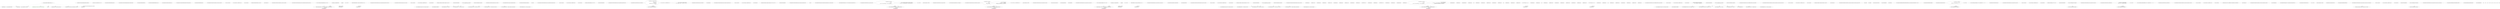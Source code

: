 digraph  {
d3 [cluster="CommandLine.Tests.Unit.Attributes.HelpOptionAttributeFixture.MockOptions.GetUsage()", color=green, community=0, label="help.AddPreOptionsLine(''This software is under the terms of the XYZ License'')", prediction=0, span="62-62"];
d1 [cluster="CommandLine.Tests.Unit.Attributes.HelpOptionAttributeFixture.MockOptions.GetUsage()", label="var help = new HelpText(new HeadingInfo(''MyProgram'', ''1.0''))", span="60-60"];
d2 [cluster="CommandLine.Tests.Unit.Attributes.HelpOptionAttributeFixture.MockOptions.GetUsage()", label="help.Copyright = new CopyrightInfo(''Authors, Inc.'', 2007)", span="61-61"];
d4 [cluster="CommandLine.Tests.Unit.Attributes.HelpOptionAttributeFixture.MockOptions.GetUsage()", label="help.AddPreOptionsLine(''(http://license-text.org/show.cgi?xyz).'')", span="63-63"];
d14 [cluster="CommandLine.Text.HelpText.AddPreOptionsLine(string)", label="Entry CommandLine.Text.HelpText.AddPreOptionsLine(string)", span="378-378"];
d0 [cluster="CommandLine.Tests.Unit.Attributes.HelpOptionAttributeFixture.MockOptions.GetUsage()", label="Entry CommandLine.Tests.Unit.Attributes.HelpOptionAttributeFixture.MockOptions.GetUsage()", span="58-58"];
d11 [cluster="CommandLine.Text.HelpText.HelpText(string)", label="Entry CommandLine.Text.HelpText.HelpText(string)", span="84-84"];
d12 [cluster="CommandLine.Text.HeadingInfo.HeadingInfo(string, string)", label="Entry CommandLine.Text.HeadingInfo.HeadingInfo(string, string)", span="60-60"];
d5 [cluster="CommandLine.Tests.Unit.Attributes.HelpOptionAttributeFixture.MockOptions.GetUsage()", label="help.AddPreOptionsLine(''Usage: myprog --input equations-file.xml -o result-file.xml'')", span="64-64"];
d6 [cluster="CommandLine.Tests.Unit.Attributes.HelpOptionAttributeFixture.MockOptions.GetUsage()", label="help.AddPreOptionsLine(''       myprog -i equations-file.xml --paralell'')", span="65-65"];
d7 [cluster="CommandLine.Tests.Unit.Attributes.HelpOptionAttributeFixture.MockOptions.GetUsage()", label="help.AddPreOptionsLine(''       myprog -i equations-file.xml -vo result-file.xml'')", span="66-66"];
d8 [cluster="CommandLine.Tests.Unit.Attributes.HelpOptionAttributeFixture.MockOptions.GetUsage()", label="help.AddOptions(this)", span="67-67"];
d9 [cluster="CommandLine.Tests.Unit.Attributes.HelpOptionAttributeFixture.MockOptions.GetUsage()", label="return help;", span="68-68"];
d13 [cluster="CommandLine.Text.CopyrightInfo.CopyrightInfo(string, int)", label="Entry CommandLine.Text.CopyrightInfo.CopyrightInfo(string, int)", span="56-56"];
d10 [cluster="CommandLine.Tests.Unit.Attributes.HelpOptionAttributeFixture.MockOptions.GetUsage()", label="Exit CommandLine.Tests.Unit.Attributes.HelpOptionAttributeFixture.MockOptions.GetUsage()", span="58-58"];
d63 [label="CommandLine.Tests.Unit.Attributes.HelpOptionAttributeFixture.MockOptions", span=""];
d15 [cluster="CommandLine.Text.HelpText.AddOptions(object)", label="Entry CommandLine.Text.HelpText.AddOptions(object)", span="398-398"];
m1_0 [cluster="CommandLine.Tests.Unit.ParserTests.When_HelpWriter_is_set_help_screen_is_generated()", file="ReflectionHelper.cs", label="Entry CommandLine.Tests.Unit.ParserTests.When_HelpWriter_is_set_help_screen_is_generated()", span="15-15"];
m1_1 [cluster="CommandLine.Tests.Unit.ParserTests.When_HelpWriter_is_set_help_screen_is_generated()", file="ReflectionHelper.cs", label="var writer = new StringWriter()", span="18-18"];
m1_2 [cluster="CommandLine.Tests.Unit.ParserTests.When_HelpWriter_is_set_help_screen_is_generated()", file="ReflectionHelper.cs", label="var sut = new Parser(with => with.HelpWriter = writer)", span="19-19"];
m1_4 [cluster="CommandLine.Tests.Unit.ParserTests.When_HelpWriter_is_set_help_screen_is_generated()", file="ReflectionHelper.cs", label="var text = writer.ToString()", span="25-25"];
m1_3 [cluster="CommandLine.Tests.Unit.ParserTests.When_HelpWriter_is_set_help_screen_is_generated()", file="ReflectionHelper.cs", label="sut.ParseArguments<FakeOptionWithRequired>(new string[] { })", span="22-22"];
m1_5 [cluster="CommandLine.Tests.Unit.ParserTests.When_HelpWriter_is_set_help_screen_is_generated()", file="ReflectionHelper.cs", label="Assert.True(text.Length > 0)", span="26-26"];
m1_6 [cluster="CommandLine.Tests.Unit.ParserTests.When_HelpWriter_is_set_help_screen_is_generated()", file="ReflectionHelper.cs", label="Exit CommandLine.Tests.Unit.ParserTests.When_HelpWriter_is_set_help_screen_is_generated()", span="15-15"];
m1_100 [cluster="CommandLine.Tests.Unit.ParserTests.Explicit_help_request_with_immutable_instance_generates_help_requested_error()", file="ReflectionHelper.cs", label="Entry CommandLine.Tests.Unit.ParserTests.Explicit_help_request_with_immutable_instance_generates_help_requested_error()", span="184-184"];
m1_101 [cluster="CommandLine.Tests.Unit.ParserTests.Explicit_help_request_with_immutable_instance_generates_help_requested_error()", file="ReflectionHelper.cs", label="var expectedError = new HelpRequestedError()", span="187-187"];
m1_102 [cluster="CommandLine.Tests.Unit.ParserTests.Explicit_help_request_with_immutable_instance_generates_help_requested_error()", file="ReflectionHelper.cs", label="var sut = new Parser()", span="188-188"];
m1_105 [cluster="CommandLine.Tests.Unit.ParserTests.Explicit_help_request_with_immutable_instance_generates_help_requested_error()", file="ReflectionHelper.cs", label="((NotParsed<FakeImmutableOptions>)result).Errors.Should().ContainSingle(e => e.Equals(expectedError))", span="195-195"];
m1_103 [cluster="CommandLine.Tests.Unit.ParserTests.Explicit_help_request_with_immutable_instance_generates_help_requested_error()", file="ReflectionHelper.cs", label="var result = sut.ParseArguments<FakeImmutableOptions>(new[] { ''--help'' })", span="191-191"];
m1_104 [cluster="CommandLine.Tests.Unit.ParserTests.Explicit_help_request_with_immutable_instance_generates_help_requested_error()", file="ReflectionHelper.cs", label="((NotParsed<FakeImmutableOptions>)result).Errors.Should().HaveCount(x => x == 1)", span="194-194"];
m1_106 [cluster="CommandLine.Tests.Unit.ParserTests.Explicit_help_request_with_immutable_instance_generates_help_requested_error()", file="ReflectionHelper.cs", label="Exit CommandLine.Tests.Unit.ParserTests.Explicit_help_request_with_immutable_instance_generates_help_requested_error()", span="184-184"];
m1_162 [cluster="CommandLine.Tests.Unit.ParserTests.Implicit_help_screen_in_verb_scenario()", file="ReflectionHelper.cs", label="Entry CommandLine.Tests.Unit.ParserTests.Implicit_help_screen_in_verb_scenario()", span="251-251"];
m1_163 [cluster="CommandLine.Tests.Unit.ParserTests.Implicit_help_screen_in_verb_scenario()", file="ReflectionHelper.cs", label="var help = new StringWriter()", span="254-254"];
m1_164 [cluster="CommandLine.Tests.Unit.ParserTests.Implicit_help_screen_in_verb_scenario()", file="ReflectionHelper.cs", label="var sut = new Parser(config => config.HelpWriter = help)", span="255-255"];
m1_166 [cluster="CommandLine.Tests.Unit.ParserTests.Implicit_help_screen_in_verb_scenario()", file="ReflectionHelper.cs", label="var result = help.ToString()", span="259-259"];
m1_165 [cluster="CommandLine.Tests.Unit.ParserTests.Implicit_help_screen_in_verb_scenario()", file="ReflectionHelper.cs", label="sut.ParseArguments<AddOptions, CommitOptions, CloneOptions>(new string [] { })", span="258-258"];
m1_167 [cluster="CommandLine.Tests.Unit.ParserTests.Implicit_help_screen_in_verb_scenario()", file="ReflectionHelper.cs", label="result.Length.Should().BeGreaterThan(0)", span="262-262"];
m1_168 [cluster="CommandLine.Tests.Unit.ParserTests.Implicit_help_screen_in_verb_scenario()", file="ReflectionHelper.cs", label="var lines = result.ToNotEmptyLines().TrimStringArray()", span="263-263"];
m1_169 [cluster="CommandLine.Tests.Unit.ParserTests.Implicit_help_screen_in_verb_scenario()", file="ReflectionHelper.cs", label="lines[0].Should().StartWithEquivalent(''CommandLine'')", span="264-264"];
m1_170 [cluster="CommandLine.Tests.Unit.ParserTests.Implicit_help_screen_in_verb_scenario()", file="ReflectionHelper.cs", label="lines[1].ShouldBeEquivalentTo(''Copyright (c) 2005 - 2015 Giacomo Stelluti Scala'')", span="265-265"];
m1_171 [cluster="CommandLine.Tests.Unit.ParserTests.Implicit_help_screen_in_verb_scenario()", file="ReflectionHelper.cs", label="lines[2].ShouldBeEquivalentTo(''ERROR(S):'')", span="266-266"];
m1_172 [cluster="CommandLine.Tests.Unit.ParserTests.Implicit_help_screen_in_verb_scenario()", file="ReflectionHelper.cs", label="lines[3].ShouldBeEquivalentTo(''No verb selected.'')", span="267-267"];
m1_173 [cluster="CommandLine.Tests.Unit.ParserTests.Implicit_help_screen_in_verb_scenario()", file="ReflectionHelper.cs", label="lines[4].ShouldBeEquivalentTo(''add        Add file contents to the index.'')", span="268-268"];
m1_174 [cluster="CommandLine.Tests.Unit.ParserTests.Implicit_help_screen_in_verb_scenario()", file="ReflectionHelper.cs", label="lines[5].ShouldBeEquivalentTo(''commit     Record changes to the repository.'')", span="269-269"];
m1_175 [cluster="CommandLine.Tests.Unit.ParserTests.Implicit_help_screen_in_verb_scenario()", file="ReflectionHelper.cs", label="lines[6].ShouldBeEquivalentTo(''clone      Clone a repository into a new directory.'')", span="270-270"];
m1_176 [cluster="CommandLine.Tests.Unit.ParserTests.Implicit_help_screen_in_verb_scenario()", file="ReflectionHelper.cs", label="lines[7].ShouldBeEquivalentTo(''help       Display more information on a specific command.'')", span="271-271"];
m1_177 [cluster="CommandLine.Tests.Unit.ParserTests.Implicit_help_screen_in_verb_scenario()", file="ReflectionHelper.cs", label="lines[8].ShouldBeEquivalentTo(''version    Display version information.'')", span="272-272"];
m1_178 [cluster="CommandLine.Tests.Unit.ParserTests.Implicit_help_screen_in_verb_scenario()", file="ReflectionHelper.cs", label="Exit CommandLine.Tests.Unit.ParserTests.Implicit_help_screen_in_verb_scenario()", span="251-251"];
m1_8 [cluster="CommandLine.Parser.Parser(System.Action<CommandLine.ParserSettings>)", file="ReflectionHelper.cs", label="Entry CommandLine.Parser.Parser(System.Action<CommandLine.ParserSettings>)", span="37-37"];
m1_79 [cluster="CommandLine.Tests.Fakes.CloneOptions.CloneOptions()", file="ReflectionHelper.cs", label="Entry CommandLine.Tests.Fakes.CloneOptions.CloneOptions()", span="33-33"];
m1_11 [cluster="Unk.True", file="ReflectionHelper.cs", label="Entry Unk.True", span=""];
m1_118 [cluster="CommandLine.Tests.Unit.ParserTests.Explicit_help_request_with_immutable_instance_generates_help_screen()", file="ReflectionHelper.cs", label="Entry CommandLine.Tests.Unit.ParserTests.Explicit_help_request_with_immutable_instance_generates_help_screen()", span="200-200"];
m1_119 [cluster="CommandLine.Tests.Unit.ParserTests.Explicit_help_request_with_immutable_instance_generates_help_screen()", file="ReflectionHelper.cs", label="var help = new StringWriter()", span="203-203"];
m1_120 [cluster="CommandLine.Tests.Unit.ParserTests.Explicit_help_request_with_immutable_instance_generates_help_screen()", file="ReflectionHelper.cs", label="var sut = new Parser(config => config.HelpWriter = help)", span="204-204"];
m1_122 [cluster="CommandLine.Tests.Unit.ParserTests.Explicit_help_request_with_immutable_instance_generates_help_screen()", file="ReflectionHelper.cs", label="var result = help.ToString()", span="208-208"];
m1_121 [cluster="CommandLine.Tests.Unit.ParserTests.Explicit_help_request_with_immutable_instance_generates_help_screen()", file="ReflectionHelper.cs", label="sut.ParseArguments<FakeImmutableOptions>(new[] { ''--help'' })", span="207-207"];
m1_123 [cluster="CommandLine.Tests.Unit.ParserTests.Explicit_help_request_with_immutable_instance_generates_help_screen()", file="ReflectionHelper.cs", label="result.Length.Should().BeGreaterThan(0)", span="211-211"];
m1_124 [cluster="CommandLine.Tests.Unit.ParserTests.Explicit_help_request_with_immutable_instance_generates_help_screen()", file="ReflectionHelper.cs", label="Exit CommandLine.Tests.Unit.ParserTests.Explicit_help_request_with_immutable_instance_generates_help_screen()", span="200-200"];
m1_46 [cluster="CommandLine.Tests.Unit.ParserTests.Parse_options_with_double_dash()", file="ReflectionHelper.cs", label="Entry CommandLine.Tests.Unit.ParserTests.Parse_options_with_double_dash()", span="81-81"];
m1_47 [cluster="CommandLine.Tests.Unit.ParserTests.Parse_options_with_double_dash()", file="ReflectionHelper.cs", label="var expectedOptions = new FakeOptionsWithValues\r\n                {\r\n                    StringValue = ''astring'',\r\n                    LongValue = 20L,\r\n                    StringSequence = new[] { ''--aaa'', ''-b'', ''--ccc'' },\r\n                    IntValue = 30\r\n                }", span="84-90"];
m1_48 [cluster="CommandLine.Tests.Unit.ParserTests.Parse_options_with_double_dash()", file="ReflectionHelper.cs", label="var sut = new Parser(with => with.EnableDashDash = true)", span="91-91"];
m1_50 [cluster="CommandLine.Tests.Unit.ParserTests.Parse_options_with_double_dash()", file="ReflectionHelper.cs", label="result.Value.ShouldBeEquivalentTo(expectedOptions)", span="98-98"];
m1_49 [cluster="CommandLine.Tests.Unit.ParserTests.Parse_options_with_double_dash()", file="ReflectionHelper.cs", label="var result = sut.ParseArguments<FakeOptionsWithValues>(\r\n                new[] { ''--stringvalue'', ''astring'', ''--'', ''20'', ''--aaa'', ''-b'', ''--ccc'', ''30'' })", span="94-95"];
m1_51 [cluster="CommandLine.Tests.Unit.ParserTests.Parse_options_with_double_dash()", file="ReflectionHelper.cs", label="Exit CommandLine.Tests.Unit.ParserTests.Parse_options_with_double_dash()", span="81-81"];
m1_110 [cluster="Unk.ContainSingle", file="ReflectionHelper.cs", label="Entry Unk.ContainSingle", span=""];
m1_237 [cluster="CommandLine.Tests.Unit.ParserTests.Explicit_help_request_with_specific_verb_generates_help_screen()", file="ReflectionHelper.cs", label="Entry CommandLine.Tests.Unit.ParserTests.Explicit_help_request_with_specific_verb_generates_help_screen()", span="350-350"];
m1_238 [cluster="CommandLine.Tests.Unit.ParserTests.Explicit_help_request_with_specific_verb_generates_help_screen()", file="ReflectionHelper.cs", label="var help = new StringWriter()", span="353-353"];
m1_239 [cluster="CommandLine.Tests.Unit.ParserTests.Explicit_help_request_with_specific_verb_generates_help_screen()", file="ReflectionHelper.cs", label="var sut = new Parser(config => config.HelpWriter = help)", span="354-354"];
m1_241 [cluster="CommandLine.Tests.Unit.ParserTests.Explicit_help_request_with_specific_verb_generates_help_screen()", file="ReflectionHelper.cs", label="var result = help.ToString()", span="358-358"];
m1_240 [cluster="CommandLine.Tests.Unit.ParserTests.Explicit_help_request_with_specific_verb_generates_help_screen()", file="ReflectionHelper.cs", label="sut.ParseArguments<AddOptions, CommitOptions, CloneOptions>(new[] { ''commit'', ''--help'' })", span="357-357"];
m1_242 [cluster="CommandLine.Tests.Unit.ParserTests.Explicit_help_request_with_specific_verb_generates_help_screen()", file="ReflectionHelper.cs", label="result.Length.Should().BeGreaterThan(0)", span="361-361"];
m1_243 [cluster="CommandLine.Tests.Unit.ParserTests.Explicit_help_request_with_specific_verb_generates_help_screen()", file="ReflectionHelper.cs", label="Exit CommandLine.Tests.Unit.ParserTests.Explicit_help_request_with_specific_verb_generates_help_screen()", span="350-350"];
m1_64 [cluster="Unk.>", file="ReflectionHelper.cs", label="Entry Unk.>", span=""];
m1_22 [cluster="CommandLine.Parser.ParseArguments(System.Collections.Generic.IEnumerable<string>, params System.Type[])", file="ReflectionHelper.cs", label="Entry CommandLine.Parser.ParseArguments(System.Collections.Generic.IEnumerable<string>, params System.Type[])", span="142-142"];
m1_33 [cluster="CommandLine.Parser.ParseArguments<T1, T2, T3>(System.Collections.Generic.IEnumerable<string>)", file="ReflectionHelper.cs", label="Entry CommandLine.Parser.ParseArguments<T1, T2, T3>(System.Collections.Generic.IEnumerable<string>)", span="46-46"];
m1_83 [cluster="CommandLine.Tests.Unit.ParserTests.Parse_verbs_using_generic_overload()", file="ReflectionHelper.cs", label="Entry CommandLine.Tests.Unit.ParserTests.Parse_verbs_using_generic_overload()", span="147-147"];
m1_84 [cluster="CommandLine.Tests.Unit.ParserTests.Parse_verbs_using_generic_overload()", file="ReflectionHelper.cs", label="var expectedOptions = new CloneOptions\r\n            {\r\n                Quiet = true,\r\n                Urls = new[] { ''http://gsscoder.github.com/'', ''http://yes-to-nooo.github.com/'' }\r\n            }", span="150-154"];
m1_85 [cluster="CommandLine.Tests.Unit.ParserTests.Parse_verbs_using_generic_overload()", file="ReflectionHelper.cs", label="var sut = new Parser()", span="155-155"];
m1_88 [cluster="CommandLine.Tests.Unit.ParserTests.Parse_verbs_using_generic_overload()", file="ReflectionHelper.cs", label="result.Value.ShouldBeEquivalentTo(expectedOptions, o => o.RespectingRuntimeTypes())", span="163-163"];
m1_86 [cluster="CommandLine.Tests.Unit.ParserTests.Parse_verbs_using_generic_overload()", file="ReflectionHelper.cs", label="var result = sut.ParseArguments<AddOptions, CommitOptions, CloneOptions>(\r\n                new[] { ''clone'', ''-q'', ''http://gsscoder.github.com/'', ''http://yes-to-nooo.github.com/'' })", span="158-159"];
m1_87 [cluster="CommandLine.Tests.Unit.ParserTests.Parse_verbs_using_generic_overload()", file="ReflectionHelper.cs", label="Assert.IsType<CloneOptions>(result.Value)", span="162-162"];
m1_89 [cluster="CommandLine.Tests.Unit.ParserTests.Parse_verbs_using_generic_overload()", file="ReflectionHelper.cs", label="Exit CommandLine.Tests.Unit.ParserTests.Parse_verbs_using_generic_overload()", span="147-147"];
m1_154 [cluster="System.Collections.Generic.IEnumerable<string>.TrimStringArray()", file="ReflectionHelper.cs", label="Entry System.Collections.Generic.IEnumerable<string>.TrimStringArray()", span="15-15"];
m1_56 [cluster="CommandLine.Tests.Unit.ParserTests.Parse_options_with_double_dash_in_verbs_scenario()", file="ReflectionHelper.cs", label="Entry CommandLine.Tests.Unit.ParserTests.Parse_options_with_double_dash_in_verbs_scenario()", span="103-103"];
m1_57 [cluster="CommandLine.Tests.Unit.ParserTests.Parse_options_with_double_dash_in_verbs_scenario()", file="ReflectionHelper.cs", label="var expectedOptions = new AddOptions\r\n                {\r\n                    Patch = true,\r\n                    FileName = ''--strange-fn''\r\n                }", span="106-110"];
m1_58 [cluster="CommandLine.Tests.Unit.ParserTests.Parse_options_with_double_dash_in_verbs_scenario()", file="ReflectionHelper.cs", label="var sut = new Parser(with => with.EnableDashDash = true)", span="111-111"];
m1_61 [cluster="CommandLine.Tests.Unit.ParserTests.Parse_options_with_double_dash_in_verbs_scenario()", file="ReflectionHelper.cs", label="result.Value.ShouldBeEquivalentTo(expectedOptions, o => o.RespectingRuntimeTypes())", span="120-120"];
m1_59 [cluster="CommandLine.Tests.Unit.ParserTests.Parse_options_with_double_dash_in_verbs_scenario()", file="ReflectionHelper.cs", label="var result = sut.ParseArguments(\r\n                new[] { ''add'', ''-p'', ''--'', ''--strange-fn'' },\r\n                typeof(AddOptions), typeof(CommitOptions), typeof(CloneOptions))", span="114-116"];
m1_60 [cluster="CommandLine.Tests.Unit.ParserTests.Parse_options_with_double_dash_in_verbs_scenario()", file="ReflectionHelper.cs", label="Assert.IsType<AddOptions>(result.Value)", span="119-119"];
m1_62 [cluster="CommandLine.Tests.Unit.ParserTests.Parse_options_with_double_dash_in_verbs_scenario()", file="ReflectionHelper.cs", label="Exit CommandLine.Tests.Unit.ParserTests.Parse_options_with_double_dash_in_verbs_scenario()", span="103-103"];
m1_7 [cluster="System.IO.StringWriter.StringWriter()", file="ReflectionHelper.cs", label="Entry System.IO.StringWriter.StringWriter()", span="0-0"];
m1_71 [cluster="Unk.RespectingRuntimeTypes", file="ReflectionHelper.cs", label="Entry Unk.RespectingRuntimeTypes", span=""];
m1_125 [cluster="Unk.BeGreaterThan", file="ReflectionHelper.cs", label="Entry Unk.BeGreaterThan", span=""];
m1_129 [cluster="CommandLine.Tests.Unit.ParserTests.Explicit_version_request_generates_version_requested_error()", file="ReflectionHelper.cs", label="Entry CommandLine.Tests.Unit.ParserTests.Explicit_version_request_generates_version_requested_error()", span="216-216"];
m1_130 [cluster="CommandLine.Tests.Unit.ParserTests.Explicit_version_request_generates_version_requested_error()", file="ReflectionHelper.cs", label="var expectedError = new VersionRequestedError()", span="219-219"];
m1_131 [cluster="CommandLine.Tests.Unit.ParserTests.Explicit_version_request_generates_version_requested_error()", file="ReflectionHelper.cs", label="var sut = new Parser()", span="220-220"];
m1_134 [cluster="CommandLine.Tests.Unit.ParserTests.Explicit_version_request_generates_version_requested_error()", file="ReflectionHelper.cs", label="((NotParsed<FakeOptions>)result).Errors.Should().ContainSingle(e => e.Equals(expectedError))", span="227-227"];
m1_132 [cluster="CommandLine.Tests.Unit.ParserTests.Explicit_version_request_generates_version_requested_error()", file="ReflectionHelper.cs", label="var result = sut.ParseArguments<FakeOptions>(new[] { ''--version'' })", span="223-223"];
m1_133 [cluster="CommandLine.Tests.Unit.ParserTests.Explicit_version_request_generates_version_requested_error()", file="ReflectionHelper.cs", label="((NotParsed<FakeOptions>)result).Errors.Should().HaveCount(x => x == 1)", span="226-226"];
m1_135 [cluster="CommandLine.Tests.Unit.ParserTests.Explicit_version_request_generates_version_requested_error()", file="ReflectionHelper.cs", label="Exit CommandLine.Tests.Unit.ParserTests.Explicit_version_request_generates_version_requested_error()", span="216-216"];
m1_136 [cluster="CommandLine.VersionRequestedError.VersionRequestedError()", file="ReflectionHelper.cs", label="Entry CommandLine.VersionRequestedError.VersionRequestedError()", span="432-432"];
m1_44 [cluster="CommandLine.Parser.Parser()", file="ReflectionHelper.cs", label="Entry CommandLine.Parser.Parser()", span="26-26"];
m1_182 [cluster="CommandLine.Tests.Unit.ParserTests.Double_dash_help_dispalys_verbs_index_in_verbs_scenario()", file="ReflectionHelper.cs", label="Entry CommandLine.Tests.Unit.ParserTests.Double_dash_help_dispalys_verbs_index_in_verbs_scenario()", span="277-277"];
m1_183 [cluster="CommandLine.Tests.Unit.ParserTests.Double_dash_help_dispalys_verbs_index_in_verbs_scenario()", file="ReflectionHelper.cs", label="var help = new StringWriter()", span="280-280"];
m1_184 [cluster="CommandLine.Tests.Unit.ParserTests.Double_dash_help_dispalys_verbs_index_in_verbs_scenario()", file="ReflectionHelper.cs", label="var sut = new Parser(config => config.HelpWriter = help)", span="281-281"];
m1_186 [cluster="CommandLine.Tests.Unit.ParserTests.Double_dash_help_dispalys_verbs_index_in_verbs_scenario()", file="ReflectionHelper.cs", label="var result = help.ToString()", span="285-285"];
m1_185 [cluster="CommandLine.Tests.Unit.ParserTests.Double_dash_help_dispalys_verbs_index_in_verbs_scenario()", file="ReflectionHelper.cs", label="sut.ParseArguments<AddOptions, CommitOptions, CloneOptions>(new [] { ''--help'' })", span="284-284"];
m1_187 [cluster="CommandLine.Tests.Unit.ParserTests.Double_dash_help_dispalys_verbs_index_in_verbs_scenario()", file="ReflectionHelper.cs", label="result.Length.Should().BeGreaterThan(0)", span="288-288"];
m1_188 [cluster="CommandLine.Tests.Unit.ParserTests.Double_dash_help_dispalys_verbs_index_in_verbs_scenario()", file="ReflectionHelper.cs", label="var lines = result.ToNotEmptyLines().TrimStringArray()", span="289-289"];
m1_189 [cluster="CommandLine.Tests.Unit.ParserTests.Double_dash_help_dispalys_verbs_index_in_verbs_scenario()", file="ReflectionHelper.cs", label="lines[0].Should().StartWithEquivalent(''CommandLine'')", span="290-290"];
m1_190 [cluster="CommandLine.Tests.Unit.ParserTests.Double_dash_help_dispalys_verbs_index_in_verbs_scenario()", file="ReflectionHelper.cs", label="lines[1].ShouldBeEquivalentTo(''Copyright (c) 2005 - 2015 Giacomo Stelluti Scala'')", span="291-291"];
m1_191 [cluster="CommandLine.Tests.Unit.ParserTests.Double_dash_help_dispalys_verbs_index_in_verbs_scenario()", file="ReflectionHelper.cs", label="lines[2].ShouldBeEquivalentTo(''add        Add file contents to the index.'')", span="292-292"];
m1_192 [cluster="CommandLine.Tests.Unit.ParserTests.Double_dash_help_dispalys_verbs_index_in_verbs_scenario()", file="ReflectionHelper.cs", label="lines[3].ShouldBeEquivalentTo(''commit     Record changes to the repository.'')", span="293-293"];
m1_193 [cluster="CommandLine.Tests.Unit.ParserTests.Double_dash_help_dispalys_verbs_index_in_verbs_scenario()", file="ReflectionHelper.cs", label="lines[4].ShouldBeEquivalentTo(''clone      Clone a repository into a new directory.'')", span="294-294"];
m1_194 [cluster="CommandLine.Tests.Unit.ParserTests.Double_dash_help_dispalys_verbs_index_in_verbs_scenario()", file="ReflectionHelper.cs", label="lines[5].ShouldBeEquivalentTo(''help       Display more information on a specific command.'')", span="295-295"];
m1_195 [cluster="CommandLine.Tests.Unit.ParserTests.Double_dash_help_dispalys_verbs_index_in_verbs_scenario()", file="ReflectionHelper.cs", label="lines[6].ShouldBeEquivalentTo(''version    Display version information.'')", span="296-296"];
m1_196 [cluster="CommandLine.Tests.Unit.ParserTests.Double_dash_help_dispalys_verbs_index_in_verbs_scenario()", file="ReflectionHelper.cs", label="Exit CommandLine.Tests.Unit.ParserTests.Double_dash_help_dispalys_verbs_index_in_verbs_scenario()", span="277-277"];
m1_244 [cluster="lambda expression", file="ReflectionHelper.cs", label="Entry lambda expression", span="354-354"];
m1_13 [cluster="lambda expression", file="ReflectionHelper.cs", label="with.HelpWriter = writer", span="19-19"];
m1_12 [cluster="lambda expression", file="ReflectionHelper.cs", label="Entry lambda expression", span="19-19"];
m1_14 [cluster="lambda expression", file="ReflectionHelper.cs", label="Exit lambda expression", span="19-19"];
m1_24 [cluster="lambda expression", file="ReflectionHelper.cs", label="with.HelpWriter = writer", span="35-35"];
m1_23 [cluster="lambda expression", file="ReflectionHelper.cs", label="Entry lambda expression", span="35-35"];
m1_25 [cluster="lambda expression", file="ReflectionHelper.cs", label="Exit lambda expression", span="35-35"];
m1_35 [cluster="lambda expression", file="ReflectionHelper.cs", label="with.HelpWriter = writer", span="51-51"];
m1_34 [cluster="lambda expression", file="ReflectionHelper.cs", label="Entry lambda expression", span="51-51"];
m1_36 [cluster="lambda expression", file="ReflectionHelper.cs", label="Exit lambda expression", span="51-51"];
m1_54 [cluster="lambda expression", file="ReflectionHelper.cs", label="with.EnableDashDash = true", span="91-91"];
m1_53 [cluster="lambda expression", file="ReflectionHelper.cs", label="Entry lambda expression", span="91-91"];
m1_55 [cluster="lambda expression", file="ReflectionHelper.cs", label="Exit lambda expression", span="91-91"];
m1_66 [cluster="lambda expression", file="ReflectionHelper.cs", label="with.EnableDashDash = true", span="111-111"];
m1_68 [cluster="lambda expression", file="ReflectionHelper.cs", label="Entry lambda expression", span="120-120"];
m1_65 [cluster="lambda expression", file="ReflectionHelper.cs", label="Entry lambda expression", span="111-111"];
m1_67 [cluster="lambda expression", file="ReflectionHelper.cs", label="Exit lambda expression", span="111-111"];
m1_69 [cluster="lambda expression", file="ReflectionHelper.cs", label="o.RespectingRuntimeTypes()", span="120-120"];
m1_70 [cluster="lambda expression", file="ReflectionHelper.cs", label="Exit lambda expression", span="120-120"];
m1_80 [cluster="lambda expression", file="ReflectionHelper.cs", label="Entry lambda expression", span="142-142"];
m1_81 [cluster="lambda expression", file="ReflectionHelper.cs", label="o.RespectingRuntimeTypes()", span="142-142"];
m1_82 [cluster="lambda expression", file="ReflectionHelper.cs", label="Exit lambda expression", span="142-142"];
m1_90 [cluster="lambda expression", file="ReflectionHelper.cs", label="Entry lambda expression", span="163-163"];
m1_91 [cluster="lambda expression", file="ReflectionHelper.cs", label="o.RespectingRuntimeTypes()", span="163-163"];
m1_92 [cluster="lambda expression", file="ReflectionHelper.cs", label="Exit lambda expression", span="163-163"];
m1_115 [cluster="lambda expression", file="ReflectionHelper.cs", label="e.Equals(expectedError)", span="195-195"];
m1_111 [cluster="lambda expression", file="ReflectionHelper.cs", label="Entry lambda expression", span="194-194"];
m1_114 [cluster="lambda expression", file="ReflectionHelper.cs", label="Entry lambda expression", span="195-195"];
m1_112 [cluster="lambda expression", file="ReflectionHelper.cs", label="x == 1", span="194-194"];
m1_113 [cluster="lambda expression", file="ReflectionHelper.cs", label="Exit lambda expression", span="194-194"];
m1_116 [cluster="lambda expression", file="ReflectionHelper.cs", label="Exit lambda expression", span="195-195"];
m1_127 [cluster="lambda expression", file="ReflectionHelper.cs", label="config.HelpWriter = help", span="204-204"];
m1_126 [cluster="lambda expression", file="ReflectionHelper.cs", label="Entry lambda expression", span="204-204"];
m1_128 [cluster="lambda expression", file="ReflectionHelper.cs", label="Exit lambda expression", span="204-204"];
m1_141 [cluster="lambda expression", file="ReflectionHelper.cs", label="e.Equals(expectedError)", span="227-227"];
m1_137 [cluster="lambda expression", file="ReflectionHelper.cs", label="Entry lambda expression", span="226-226"];
m1_140 [cluster="lambda expression", file="ReflectionHelper.cs", label="Entry lambda expression", span="227-227"];
m1_138 [cluster="lambda expression", file="ReflectionHelper.cs", label="x == 1", span="226-226"];
m1_139 [cluster="lambda expression", file="ReflectionHelper.cs", label="Exit lambda expression", span="226-226"];
m1_142 [cluster="lambda expression", file="ReflectionHelper.cs", label="Exit lambda expression", span="227-227"];
m1_157 [cluster="lambda expression", file="ReflectionHelper.cs", label="config.HelpWriter = help", span="236-236"];
m1_159 [cluster="lambda expression", file="ReflectionHelper.cs", label="Entry lambda expression", span="245-245"];
m1_156 [cluster="lambda expression", file="ReflectionHelper.cs", label="Entry lambda expression", span="236-236"];
m1_158 [cluster="lambda expression", file="ReflectionHelper.cs", label="Exit lambda expression", span="236-236"];
m1_160 [cluster="lambda expression", file="ReflectionHelper.cs", label="x == 1", span="245-245"];
m1_161 [cluster="lambda expression", file="ReflectionHelper.cs", label="Exit lambda expression", span="245-245"];
m1_180 [cluster="lambda expression", file="ReflectionHelper.cs", label="config.HelpWriter = help", span="255-255"];
m1_179 [cluster="lambda expression", file="ReflectionHelper.cs", label="Entry lambda expression", span="255-255"];
m1_181 [cluster="lambda expression", file="ReflectionHelper.cs", label="Exit lambda expression", span="255-255"];
m1_198 [cluster="lambda expression", file="ReflectionHelper.cs", label="config.HelpWriter = help", span="281-281"];
m1_197 [cluster="lambda expression", file="ReflectionHelper.cs", label="Entry lambda expression", span="281-281"];
m1_199 [cluster="lambda expression", file="ReflectionHelper.cs", label="Exit lambda expression", span="281-281"];
m1_211 [cluster="lambda expression", file="ReflectionHelper.cs", label="config.HelpWriter = help", span="307-307"];
m1_213 [cluster="lambda expression", file="ReflectionHelper.cs", label="Entry lambda expression", span="316-316"];
m1_210 [cluster="lambda expression", file="ReflectionHelper.cs", label="Entry lambda expression", span="307-307"];
m1_212 [cluster="lambda expression", file="ReflectionHelper.cs", label="Exit lambda expression", span="307-307"];
m1_214 [cluster="lambda expression", file="ReflectionHelper.cs", label="x == 1", span="316-316"];
m1_215 [cluster="lambda expression", file="ReflectionHelper.cs", label="Exit lambda expression", span="316-316"];
m1_235 [cluster="lambda expression", file="ReflectionHelper.cs", label="config.HelpWriter = help", span="326-326"];
m1_234 [cluster="lambda expression", file="ReflectionHelper.cs", label="Entry lambda expression", span="326-326"];
m1_236 [cluster="lambda expression", file="ReflectionHelper.cs", label="Exit lambda expression", span="326-326"];
m1_245 [cluster="lambda expression", file="ReflectionHelper.cs", label="config.HelpWriter = help", span="354-354"];
m1_246 [cluster="lambda expression", file="ReflectionHelper.cs", label="Exit lambda expression", span="354-354"];
m1_216 [cluster="CommandLine.Tests.Unit.ParserTests.Errors_of_type_MutuallyExclusiveSetError_are_properly_formatted()", file="ReflectionHelper.cs", label="Entry CommandLine.Tests.Unit.ParserTests.Errors_of_type_MutuallyExclusiveSetError_are_properly_formatted()", span="322-322"];
m1_217 [cluster="CommandLine.Tests.Unit.ParserTests.Errors_of_type_MutuallyExclusiveSetError_are_properly_formatted()", file="ReflectionHelper.cs", label="var help = new StringWriter()", span="325-325"];
m1_218 [cluster="CommandLine.Tests.Unit.ParserTests.Errors_of_type_MutuallyExclusiveSetError_are_properly_formatted()", file="ReflectionHelper.cs", label="var sut = new Parser(config => config.HelpWriter = help)", span="326-326"];
m1_220 [cluster="CommandLine.Tests.Unit.ParserTests.Errors_of_type_MutuallyExclusiveSetError_are_properly_formatted()", file="ReflectionHelper.cs", label="var result = help.ToString()", span="331-331"];
m1_219 [cluster="CommandLine.Tests.Unit.ParserTests.Errors_of_type_MutuallyExclusiveSetError_are_properly_formatted()", file="ReflectionHelper.cs", label="sut.ParseArguments<FakeOptionsWithTwoRequiredAndSets>(\r\n                new[] { ''--weburl=value.com'', ''--ftpurl=value.org'' })", span="329-330"];
m1_221 [cluster="CommandLine.Tests.Unit.ParserTests.Errors_of_type_MutuallyExclusiveSetError_are_properly_formatted()", file="ReflectionHelper.cs", label="result.Length.Should().BeGreaterThan(0)", span="334-334"];
m1_222 [cluster="CommandLine.Tests.Unit.ParserTests.Errors_of_type_MutuallyExclusiveSetError_are_properly_formatted()", file="ReflectionHelper.cs", label="var lines = result.ToNotEmptyLines().TrimStringArray()", span="335-335"];
m1_223 [cluster="CommandLine.Tests.Unit.ParserTests.Errors_of_type_MutuallyExclusiveSetError_are_properly_formatted()", file="ReflectionHelper.cs", label="lines[0].Should().StartWithEquivalent(''CommandLine'')", span="336-336"];
m1_224 [cluster="CommandLine.Tests.Unit.ParserTests.Errors_of_type_MutuallyExclusiveSetError_are_properly_formatted()", file="ReflectionHelper.cs", label="lines[1].ShouldBeEquivalentTo(''Copyright (c) 2005 - 2015 Giacomo Stelluti Scala'')", span="337-337"];
m1_225 [cluster="CommandLine.Tests.Unit.ParserTests.Errors_of_type_MutuallyExclusiveSetError_are_properly_formatted()", file="ReflectionHelper.cs", label="lines[2].ShouldBeEquivalentTo(''ERROR(S):'')", span="338-338"];
m1_226 [cluster="CommandLine.Tests.Unit.ParserTests.Errors_of_type_MutuallyExclusiveSetError_are_properly_formatted()", file="ReflectionHelper.cs", label="lines[3].ShouldBeEquivalentTo(''Option: 'weburl' is not compatible with: 'ftpurl'.'')", span="339-339"];
m1_227 [cluster="CommandLine.Tests.Unit.ParserTests.Errors_of_type_MutuallyExclusiveSetError_are_properly_formatted()", file="ReflectionHelper.cs", label="lines[4].ShouldBeEquivalentTo(''Option: 'ftpurl' is not compatible with: 'weburl'.'')", span="340-340"];
m1_228 [cluster="CommandLine.Tests.Unit.ParserTests.Errors_of_type_MutuallyExclusiveSetError_are_properly_formatted()", file="ReflectionHelper.cs", label="lines[5].ShouldBeEquivalentTo(''--weburl     Required.'')", span="341-341"];
m1_229 [cluster="CommandLine.Tests.Unit.ParserTests.Errors_of_type_MutuallyExclusiveSetError_are_properly_formatted()", file="ReflectionHelper.cs", label="lines[6].ShouldBeEquivalentTo(''--ftpurl     Required.'')", span="342-342"];
m1_230 [cluster="CommandLine.Tests.Unit.ParserTests.Errors_of_type_MutuallyExclusiveSetError_are_properly_formatted()", file="ReflectionHelper.cs", label="lines[7].ShouldBeEquivalentTo(''-a'')", span="343-343"];
m1_231 [cluster="CommandLine.Tests.Unit.ParserTests.Errors_of_type_MutuallyExclusiveSetError_are_properly_formatted()", file="ReflectionHelper.cs", label="lines[8].ShouldBeEquivalentTo(''--help       Display this help screen.'')", span="344-344"];
m1_232 [cluster="CommandLine.Tests.Unit.ParserTests.Errors_of_type_MutuallyExclusiveSetError_are_properly_formatted()", file="ReflectionHelper.cs", label="lines[9].ShouldBeEquivalentTo(''--version    Display version information.'')", span="345-345"];
m1_233 [cluster="CommandLine.Tests.Unit.ParserTests.Errors_of_type_MutuallyExclusiveSetError_are_properly_formatted()", file="ReflectionHelper.cs", label="Exit CommandLine.Tests.Unit.ParserTests.Errors_of_type_MutuallyExclusiveSetError_are_properly_formatted()", span="322-322"];
m1_26 [cluster="CommandLine.Tests.Unit.ParserTests.When_HelpWriter_is_set_help_screen_is_generated_in_verbs_scenario_using_generic_overload()", file="ReflectionHelper.cs", label="Entry CommandLine.Tests.Unit.ParserTests.When_HelpWriter_is_set_help_screen_is_generated_in_verbs_scenario_using_generic_overload()", span="47-47"];
m1_27 [cluster="CommandLine.Tests.Unit.ParserTests.When_HelpWriter_is_set_help_screen_is_generated_in_verbs_scenario_using_generic_overload()", file="ReflectionHelper.cs", label="var writer = new StringWriter()", span="50-50"];
m1_28 [cluster="CommandLine.Tests.Unit.ParserTests.When_HelpWriter_is_set_help_screen_is_generated_in_verbs_scenario_using_generic_overload()", file="ReflectionHelper.cs", label="var sut = new Parser(with => with.HelpWriter = writer)", span="51-51"];
m1_30 [cluster="CommandLine.Tests.Unit.ParserTests.When_HelpWriter_is_set_help_screen_is_generated_in_verbs_scenario_using_generic_overload()", file="ReflectionHelper.cs", label="var text = writer.ToString()", span="57-57"];
m1_29 [cluster="CommandLine.Tests.Unit.ParserTests.When_HelpWriter_is_set_help_screen_is_generated_in_verbs_scenario_using_generic_overload()", file="ReflectionHelper.cs", label="sut.ParseArguments<AddOptions, CommitOptions, CloneOptions>(new string[] { })", span="54-54"];
m1_31 [cluster="CommandLine.Tests.Unit.ParserTests.When_HelpWriter_is_set_help_screen_is_generated_in_verbs_scenario_using_generic_overload()", file="ReflectionHelper.cs", label="Assert.True(text.Length > 0)", span="58-58"];
m1_32 [cluster="CommandLine.Tests.Unit.ParserTests.When_HelpWriter_is_set_help_screen_is_generated_in_verbs_scenario_using_generic_overload()", file="ReflectionHelper.cs", label="Exit CommandLine.Tests.Unit.ParserTests.When_HelpWriter_is_set_help_screen_is_generated_in_verbs_scenario_using_generic_overload()", span="47-47"];
m1_108 [cluster="Unk.Should", file="ReflectionHelper.cs", label="Entry Unk.Should", span=""];
m1_117 [cluster="Unk.Equals", file="ReflectionHelper.cs", label="Entry Unk.Equals", span=""];
m1_10 [cluster="System.IO.StringWriter.ToString()", file="ReflectionHelper.cs", label="Entry System.IO.StringWriter.ToString()", span="0-0"];
m1_155 [cluster="Unk.StartWithEquivalent", file="ReflectionHelper.cs", label="Entry Unk.StartWithEquivalent", span=""];
m1_109 [cluster="Unk.HaveCount", file="ReflectionHelper.cs", label="Entry Unk.HaveCount", span=""];
m1_99 [cluster="CommandLine.Tests.Fakes.FakeImmutableOptions.FakeImmutableOptions(string, System.Collections.Generic.IEnumerable<int>, bool, long)", file="ReflectionHelper.cs", label="Entry CommandLine.Tests.Fakes.FakeImmutableOptions.FakeImmutableOptions(string, System.Collections.Generic.IEnumerable<int>, bool, long)", span="13-13"];
m1_63 [cluster="CommandLine.Tests.Fakes.AddOptions.AddOptions()", file="ReflectionHelper.cs", label="Entry CommandLine.Tests.Fakes.AddOptions.AddOptions()", span="7-7"];
m1_37 [cluster="CommandLine.Tests.Unit.ParserTests.Parse_options()", file="ReflectionHelper.cs", label="Entry CommandLine.Tests.Unit.ParserTests.Parse_options()", span="63-63"];
m1_38 [cluster="CommandLine.Tests.Unit.ParserTests.Parse_options()", file="ReflectionHelper.cs", label="var expectedOptions = new FakeOptions\r\n                {\r\n                    StringValue = ''strvalue'', IntSequence = new[] { 1, 2, 3 }\r\n                }", span="66-69"];
m1_39 [cluster="CommandLine.Tests.Unit.ParserTests.Parse_options()", file="ReflectionHelper.cs", label="var sut = new Parser()", span="70-70"];
m1_41 [cluster="CommandLine.Tests.Unit.ParserTests.Parse_options()", file="ReflectionHelper.cs", label="result.Value.ShouldBeEquivalentTo(expectedOptions)", span="76-76"];
m1_40 [cluster="CommandLine.Tests.Unit.ParserTests.Parse_options()", file="ReflectionHelper.cs", label="var result = sut.ParseArguments<FakeOptions>(new[] { ''--stringvalue=strvalue'', ''-i1'', ''2'', ''3'' })", span="73-73"];
m1_42 [cluster="CommandLine.Tests.Unit.ParserTests.Parse_options()", file="ReflectionHelper.cs", label="Exit CommandLine.Tests.Unit.ParserTests.Parse_options()", span="63-63"];
m1_143 [cluster="CommandLine.Tests.Unit.ParserTests.Explicit_version_request_generates_version_info_screen()", file="ReflectionHelper.cs", label="Entry CommandLine.Tests.Unit.ParserTests.Explicit_version_request_generates_version_info_screen()", span="232-232"];
m1_144 [cluster="CommandLine.Tests.Unit.ParserTests.Explicit_version_request_generates_version_info_screen()", file="ReflectionHelper.cs", label="var help = new StringWriter()", span="235-235"];
m1_145 [cluster="CommandLine.Tests.Unit.ParserTests.Explicit_version_request_generates_version_info_screen()", file="ReflectionHelper.cs", label="var sut = new Parser(config => config.HelpWriter = help)", span="236-236"];
m1_147 [cluster="CommandLine.Tests.Unit.ParserTests.Explicit_version_request_generates_version_info_screen()", file="ReflectionHelper.cs", label="var result = help.ToString()", span="240-240"];
m1_146 [cluster="CommandLine.Tests.Unit.ParserTests.Explicit_version_request_generates_version_info_screen()", file="ReflectionHelper.cs", label="sut.ParseArguments<FakeOptions>(new[] { ''--version'' })", span="239-239"];
m1_148 [cluster="CommandLine.Tests.Unit.ParserTests.Explicit_version_request_generates_version_info_screen()", file="ReflectionHelper.cs", label="result.Length.Should().BeGreaterThan(0)", span="243-243"];
m1_149 [cluster="CommandLine.Tests.Unit.ParserTests.Explicit_version_request_generates_version_info_screen()", file="ReflectionHelper.cs", label="var lines = result.ToNotEmptyLines().TrimStringArray()", span="244-244"];
m1_150 [cluster="CommandLine.Tests.Unit.ParserTests.Explicit_version_request_generates_version_info_screen()", file="ReflectionHelper.cs", label="lines.Should().HaveCount(x => x == 1)", span="245-245"];
m1_151 [cluster="CommandLine.Tests.Unit.ParserTests.Explicit_version_request_generates_version_info_screen()", file="ReflectionHelper.cs", label="lines[0].Should().StartWithEquivalent(''CommandLine'')", span="246-246"];
m1_152 [cluster="CommandLine.Tests.Unit.ParserTests.Explicit_version_request_generates_version_info_screen()", file="ReflectionHelper.cs", label="Exit CommandLine.Tests.Unit.ParserTests.Explicit_version_request_generates_version_info_screen()", span="232-232"];
m1_93 [cluster="CommandLine.Tests.Unit.ParserTests.Parse_to_immutable_instance()", file="ReflectionHelper.cs", label="Entry CommandLine.Tests.Unit.ParserTests.Parse_to_immutable_instance()", span="168-168"];
m1_94 [cluster="CommandLine.Tests.Unit.ParserTests.Parse_to_immutable_instance()", file="ReflectionHelper.cs", label="var expectedOptions = new FakeImmutableOptions(\r\n                ''strvalue'', new[] { 1, 2, 3 }, default(bool), default(long))", span="171-172"];
m1_95 [cluster="CommandLine.Tests.Unit.ParserTests.Parse_to_immutable_instance()", file="ReflectionHelper.cs", label="var sut = new Parser()", span="173-173"];
m1_97 [cluster="CommandLine.Tests.Unit.ParserTests.Parse_to_immutable_instance()", file="ReflectionHelper.cs", label="result.Value.ShouldBeEquivalentTo(expectedOptions)", span="179-179"];
m1_96 [cluster="CommandLine.Tests.Unit.ParserTests.Parse_to_immutable_instance()", file="ReflectionHelper.cs", label="var result = sut.ParseArguments<FakeImmutableOptions>(new[] { ''--stringvalue=strvalue'', ''-i1'', ''2'', ''3'' })", span="176-176"];
m1_98 [cluster="CommandLine.Tests.Unit.ParserTests.Parse_to_immutable_instance()", file="ReflectionHelper.cs", label="Exit CommandLine.Tests.Unit.ParserTests.Parse_to_immutable_instance()", span="168-168"];
m1_15 [cluster="CommandLine.Tests.Unit.ParserTests.When_HelpWriter_is_set_help_screen_is_generated_in_verbs_scenario()", file="ReflectionHelper.cs", label="Entry CommandLine.Tests.Unit.ParserTests.When_HelpWriter_is_set_help_screen_is_generated_in_verbs_scenario()", span="31-31"];
m1_16 [cluster="CommandLine.Tests.Unit.ParserTests.When_HelpWriter_is_set_help_screen_is_generated_in_verbs_scenario()", file="ReflectionHelper.cs", label="var writer = new StringWriter()", span="34-34"];
m1_17 [cluster="CommandLine.Tests.Unit.ParserTests.When_HelpWriter_is_set_help_screen_is_generated_in_verbs_scenario()", file="ReflectionHelper.cs", label="var sut = new Parser(with => with.HelpWriter = writer)", span="35-35"];
m1_19 [cluster="CommandLine.Tests.Unit.ParserTests.When_HelpWriter_is_set_help_screen_is_generated_in_verbs_scenario()", file="ReflectionHelper.cs", label="var text = writer.ToString()", span="41-41"];
m1_18 [cluster="CommandLine.Tests.Unit.ParserTests.When_HelpWriter_is_set_help_screen_is_generated_in_verbs_scenario()", file="ReflectionHelper.cs", label="sut.ParseArguments(new string[] { }, typeof(AddOptions), typeof(CommitOptions), typeof(CloneOptions))", span="38-38"];
m1_20 [cluster="CommandLine.Tests.Unit.ParserTests.When_HelpWriter_is_set_help_screen_is_generated_in_verbs_scenario()", file="ReflectionHelper.cs", label="Assert.True(text.Length > 0)", span="42-42"];
m1_21 [cluster="CommandLine.Tests.Unit.ParserTests.When_HelpWriter_is_set_help_screen_is_generated_in_verbs_scenario()", file="ReflectionHelper.cs", label="Exit CommandLine.Tests.Unit.ParserTests.When_HelpWriter_is_set_help_screen_is_generated_in_verbs_scenario()", span="31-31"];
m1_153 [cluster="string.ToNotEmptyLines()", file="ReflectionHelper.cs", label="Entry string.ToNotEmptyLines()", span="10-10"];
m1_9 [cluster="CommandLine.Parser.ParseArguments<T>(System.Collections.Generic.IEnumerable<string>)", file="ReflectionHelper.cs", label="Entry CommandLine.Parser.ParseArguments<T>(System.Collections.Generic.IEnumerable<string>)", span="85-85"];
m1_72 [cluster="CommandLine.Tests.Unit.ParserTests.Parse_verbs()", file="ReflectionHelper.cs", label="Entry CommandLine.Tests.Unit.ParserTests.Parse_verbs()", span="125-125"];
m1_73 [cluster="CommandLine.Tests.Unit.ParserTests.Parse_verbs()", file="ReflectionHelper.cs", label="var expectedOptions = new CloneOptions\r\n                {\r\n                    Quiet = true,\r\n                    Urls = new[] { ''http://gsscoder.github.com/'', ''http://yes-to-nooo.github.com/'' }\r\n                }", span="128-132"];
m1_74 [cluster="CommandLine.Tests.Unit.ParserTests.Parse_verbs()", file="ReflectionHelper.cs", label="var sut = new Parser()", span="133-133"];
m1_77 [cluster="CommandLine.Tests.Unit.ParserTests.Parse_verbs()", file="ReflectionHelper.cs", label="result.Value.ShouldBeEquivalentTo(expectedOptions, o => o.RespectingRuntimeTypes())", span="142-142"];
m1_75 [cluster="CommandLine.Tests.Unit.ParserTests.Parse_verbs()", file="ReflectionHelper.cs", label="var result = sut.ParseArguments(\r\n                new[] { ''clone'', ''-q'', ''http://gsscoder.github.com/'', ''http://yes-to-nooo.github.com/'' },\r\n                typeof(AddOptions), typeof(CommitOptions), typeof(CloneOptions))", span="136-138"];
m1_76 [cluster="CommandLine.Tests.Unit.ParserTests.Parse_verbs()", file="ReflectionHelper.cs", label="Assert.IsType<CloneOptions>(result.Value)", span="141-141"];
m1_78 [cluster="CommandLine.Tests.Unit.ParserTests.Parse_verbs()", file="ReflectionHelper.cs", label="Exit CommandLine.Tests.Unit.ParserTests.Parse_verbs()", span="125-125"];
m1_43 [cluster="CommandLine.Tests.Fakes.FakeOptions.FakeOptions()", file="ReflectionHelper.cs", label="Entry CommandLine.Tests.Fakes.FakeOptions.FakeOptions()", span="6-6"];
m1_200 [cluster="CommandLine.Tests.Unit.ParserTests.Explicit_version_request_generates_version_info_screen_in_verbs_scenario(string)", file="ReflectionHelper.cs", label="Entry CommandLine.Tests.Unit.ParserTests.Explicit_version_request_generates_version_info_screen_in_verbs_scenario(string)", span="303-303"];
m1_201 [cluster="CommandLine.Tests.Unit.ParserTests.Explicit_version_request_generates_version_info_screen_in_verbs_scenario(string)", file="ReflectionHelper.cs", label="var help = new StringWriter()", span="306-306"];
m1_203 [cluster="CommandLine.Tests.Unit.ParserTests.Explicit_version_request_generates_version_info_screen_in_verbs_scenario(string)", file="ReflectionHelper.cs", label="sut.ParseArguments<AddOptions, CommitOptions, CloneOptions>(new[] { command })", span="310-310"];
m1_202 [cluster="CommandLine.Tests.Unit.ParserTests.Explicit_version_request_generates_version_info_screen_in_verbs_scenario(string)", file="ReflectionHelper.cs", label="var sut = new Parser(config => config.HelpWriter = help)", span="307-307"];
m1_204 [cluster="CommandLine.Tests.Unit.ParserTests.Explicit_version_request_generates_version_info_screen_in_verbs_scenario(string)", file="ReflectionHelper.cs", label="var result = help.ToString()", span="311-311"];
m1_205 [cluster="CommandLine.Tests.Unit.ParserTests.Explicit_version_request_generates_version_info_screen_in_verbs_scenario(string)", file="ReflectionHelper.cs", label="result.Length.Should().BeGreaterThan(0)", span="314-314"];
m1_206 [cluster="CommandLine.Tests.Unit.ParserTests.Explicit_version_request_generates_version_info_screen_in_verbs_scenario(string)", file="ReflectionHelper.cs", label="var lines = result.ToNotEmptyLines().TrimStringArray()", span="315-315"];
m1_207 [cluster="CommandLine.Tests.Unit.ParserTests.Explicit_version_request_generates_version_info_screen_in_verbs_scenario(string)", file="ReflectionHelper.cs", label="lines.Should().HaveCount(x => x == 1)", span="316-316"];
m1_208 [cluster="CommandLine.Tests.Unit.ParserTests.Explicit_version_request_generates_version_info_screen_in_verbs_scenario(string)", file="ReflectionHelper.cs", label="lines[0].Should().StartWithEquivalent(''CommandLine'')", span="317-317"];
m1_209 [cluster="CommandLine.Tests.Unit.ParserTests.Explicit_version_request_generates_version_info_screen_in_verbs_scenario(string)", file="ReflectionHelper.cs", label="Exit CommandLine.Tests.Unit.ParserTests.Explicit_version_request_generates_version_info_screen_in_verbs_scenario(string)", span="303-303"];
m1_52 [cluster="CommandLine.Tests.Fakes.FakeOptionsWithValues.FakeOptionsWithValues()", file="ReflectionHelper.cs", label="Entry CommandLine.Tests.Fakes.FakeOptionsWithValues.FakeOptionsWithValues()", span="6-6"];
m1_107 [cluster="CommandLine.HelpRequestedError.HelpRequestedError()", file="ReflectionHelper.cs", label="Entry CommandLine.HelpRequestedError.HelpRequestedError()", span="368-368"];
m1_45 [cluster="Unk.ShouldBeEquivalentTo", file="ReflectionHelper.cs", label="Entry Unk.ShouldBeEquivalentTo", span=""];
m1_247 [file="ReflectionHelper.cs", label=writer, span=""];
m1_248 [file="ReflectionHelper.cs", label=writer, span=""];
m1_249 [file="ReflectionHelper.cs", label=writer, span=""];
m1_250 [file="ReflectionHelper.cs", label=expectedError, span=""];
m1_251 [file="ReflectionHelper.cs", label=help, span=""];
m1_252 [file="ReflectionHelper.cs", label=expectedError, span=""];
m1_253 [file="ReflectionHelper.cs", label=help, span=""];
m1_254 [file="ReflectionHelper.cs", label=help, span=""];
m1_255 [file="ReflectionHelper.cs", label=help, span=""];
m1_256 [file="ReflectionHelper.cs", label=help, span=""];
m1_257 [file="ReflectionHelper.cs", label=help, span=""];
m1_258 [file="ReflectionHelper.cs", label=help, span=""];
d1 -> d3  [color=green, key=1, label=help, style=dashed];
d1 -> d4  [color=darkseagreen4, key=1, label=help, style=dashed];
d1 -> d5  [color=darkseagreen4, key=1, label=help, style=dashed];
d1 -> d6  [color=darkseagreen4, key=1, label=help, style=dashed];
d1 -> d7  [color=darkseagreen4, key=1, label=help, style=dashed];
d1 -> d8  [color=darkseagreen4, key=1, label=help, style=dashed];
d1 -> d9  [color=darkseagreen4, key=1, label=help, style=dashed];
d63 -> d8  [color=darkseagreen4, key=1, label="CommandLine.Tests.Unit.Attributes.HelpOptionAttributeFixture.MockOptions", style=dashed];
m1_101 -> m1_105  [color=darkseagreen4, key=1, label=expectedError, style=dashed];
m1_101 -> m1_115  [color=darkseagreen4, key=1, label=expectedError, style=dashed];
m1_105 -> m1_114  [color=darkseagreen4, key=1, label="lambda expression", style=dashed];
m1_103 -> m1_105  [color=darkseagreen4, key=1, label=result, style=dashed];
m1_104 -> m1_111  [color=darkseagreen4, key=1, label="lambda expression", style=dashed];
m1_168 -> m1_170  [color=darkseagreen4, key=1, label=lines, style=dashed];
m1_168 -> m1_171  [color=darkseagreen4, key=1, label=lines, style=dashed];
m1_168 -> m1_172  [color=darkseagreen4, key=1, label=lines, style=dashed];
m1_168 -> m1_173  [color=darkseagreen4, key=1, label=lines, style=dashed];
m1_168 -> m1_174  [color=darkseagreen4, key=1, label=lines, style=dashed];
m1_168 -> m1_175  [color=darkseagreen4, key=1, label=lines, style=dashed];
m1_168 -> m1_176  [color=darkseagreen4, key=1, label=lines, style=dashed];
m1_168 -> m1_177  [color=darkseagreen4, key=1, label=lines, style=dashed];
m1_47 -> m1_50  [color=darkseagreen4, key=1, label=expectedOptions, style=dashed];
m1_84 -> m1_88  [color=darkseagreen4, key=1, label=expectedOptions, style=dashed];
m1_88 -> m1_90  [color=darkseagreen4, key=1, label="lambda expression", style=dashed];
m1_86 -> m1_88  [color=darkseagreen4, key=1, label=result, style=dashed];
m1_57 -> m1_61  [color=darkseagreen4, key=1, label=expectedOptions, style=dashed];
m1_61 -> m1_68  [color=darkseagreen4, key=1, label="lambda expression", style=dashed];
m1_59 -> m1_61  [color=darkseagreen4, key=1, label=result, style=dashed];
m1_130 -> m1_134  [color=darkseagreen4, key=1, label=expectedError, style=dashed];
m1_130 -> m1_141  [color=darkseagreen4, key=1, label=expectedError, style=dashed];
m1_134 -> m1_140  [color=darkseagreen4, key=1, label="lambda expression", style=dashed];
m1_132 -> m1_134  [color=darkseagreen4, key=1, label=result, style=dashed];
m1_133 -> m1_137  [color=darkseagreen4, key=1, label="lambda expression", style=dashed];
m1_188 -> m1_190  [color=darkseagreen4, key=1, label=lines, style=dashed];
m1_188 -> m1_191  [color=darkseagreen4, key=1, label=lines, style=dashed];
m1_188 -> m1_192  [color=darkseagreen4, key=1, label=lines, style=dashed];
m1_188 -> m1_193  [color=darkseagreen4, key=1, label=lines, style=dashed];
m1_188 -> m1_194  [color=darkseagreen4, key=1, label=lines, style=dashed];
m1_188 -> m1_195  [color=darkseagreen4, key=1, label=lines, style=dashed];
m1_222 -> m1_224  [color=darkseagreen4, key=1, label=lines, style=dashed];
m1_222 -> m1_225  [color=darkseagreen4, key=1, label=lines, style=dashed];
m1_222 -> m1_226  [color=darkseagreen4, key=1, label=lines, style=dashed];
m1_222 -> m1_227  [color=darkseagreen4, key=1, label=lines, style=dashed];
m1_222 -> m1_228  [color=darkseagreen4, key=1, label=lines, style=dashed];
m1_222 -> m1_229  [color=darkseagreen4, key=1, label=lines, style=dashed];
m1_222 -> m1_230  [color=darkseagreen4, key=1, label=lines, style=dashed];
m1_222 -> m1_231  [color=darkseagreen4, key=1, label=lines, style=dashed];
m1_222 -> m1_232  [color=darkseagreen4, key=1, label=lines, style=dashed];
m1_38 -> m1_41  [color=darkseagreen4, key=1, label=expectedOptions, style=dashed];
m1_149 -> m1_151  [color=darkseagreen4, key=1, label=lines, style=dashed];
m1_150 -> m1_159  [color=darkseagreen4, key=1, label="lambda expression", style=dashed];
m1_94 -> m1_97  [color=darkseagreen4, key=1, label=expectedOptions, style=dashed];
m1_73 -> m1_77  [color=darkseagreen4, key=1, label=expectedOptions, style=dashed];
m1_77 -> m1_80  [color=darkseagreen4, key=1, label="lambda expression", style=dashed];
m1_75 -> m1_77  [color=darkseagreen4, key=1, label=result, style=dashed];
m1_200 -> m1_203  [color=darkseagreen4, key=1, label=string, style=dashed];
m1_206 -> m1_208  [color=darkseagreen4, key=1, label=lines, style=dashed];
m1_207 -> m1_213  [color=darkseagreen4, key=1, label="lambda expression", style=dashed];
m1_250 -> m1_115  [color=darkseagreen4, key=1, label=expectedError, style=dashed];
m1_252 -> m1_141  [color=darkseagreen4, key=1, label=expectedError, style=dashed];
}
